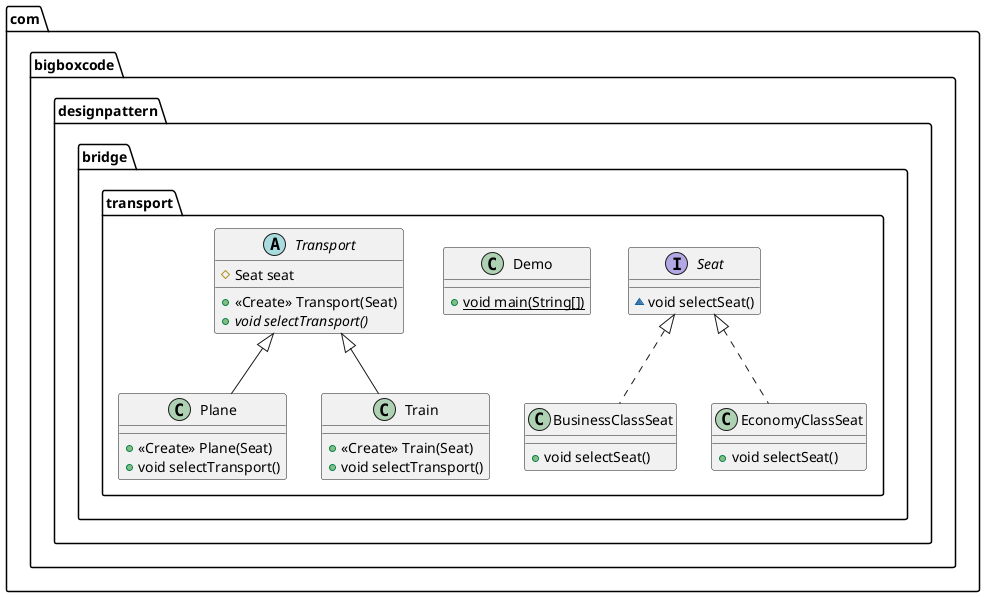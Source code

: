 @startuml
class com.bigboxcode.designpattern.bridge.transport.BusinessClassSeat {
+ void selectSeat()
}
interface com.bigboxcode.designpattern.bridge.transport.Seat {
~ void selectSeat()
}
class com.bigboxcode.designpattern.bridge.transport.Demo {
+ {static} void main(String[])
}
class com.bigboxcode.designpattern.bridge.transport.Plane {
+ <<Create>> Plane(Seat)
+ void selectTransport()
}
class com.bigboxcode.designpattern.bridge.transport.Train {
+ <<Create>> Train(Seat)
+ void selectTransport()
}
abstract class com.bigboxcode.designpattern.bridge.transport.Transport {
# Seat seat
+ <<Create>> Transport(Seat)
+ {abstract}void selectTransport()
}
class com.bigboxcode.designpattern.bridge.transport.EconomyClassSeat {
+ void selectSeat()
}


com.bigboxcode.designpattern.bridge.transport.Seat <|.. com.bigboxcode.designpattern.bridge.transport.BusinessClassSeat
com.bigboxcode.designpattern.bridge.transport.Transport <|-- com.bigboxcode.designpattern.bridge.transport.Plane
com.bigboxcode.designpattern.bridge.transport.Transport <|-- com.bigboxcode.designpattern.bridge.transport.Train
com.bigboxcode.designpattern.bridge.transport.Seat <|.. com.bigboxcode.designpattern.bridge.transport.EconomyClassSeat
@enduml